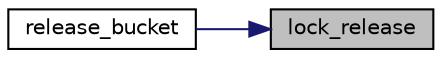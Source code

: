 digraph "lock_release"
{
 // LATEX_PDF_SIZE
  edge [fontname="Helvetica",fontsize="10",labelfontname="Helvetica",labelfontsize="10"];
  node [fontname="Helvetica",fontsize="10",shape=record];
  rankdir="RL";
  Node1 [label="lock_release",height=0.2,width=0.4,color="black", fillcolor="grey75", style="filled", fontcolor="black",tooltip="Releases the lock."];
  Node1 -> Node2 [dir="back",color="midnightblue",fontsize="10",style="solid",fontname="Helvetica"];
  Node2 [label="release_bucket",height=0.2,width=0.4,color="black", fillcolor="white", style="filled",URL="$hm_8c.html#a9d55e477ff997273d8087a3cd31a741f",tooltip="Release acquired lock."];
}
